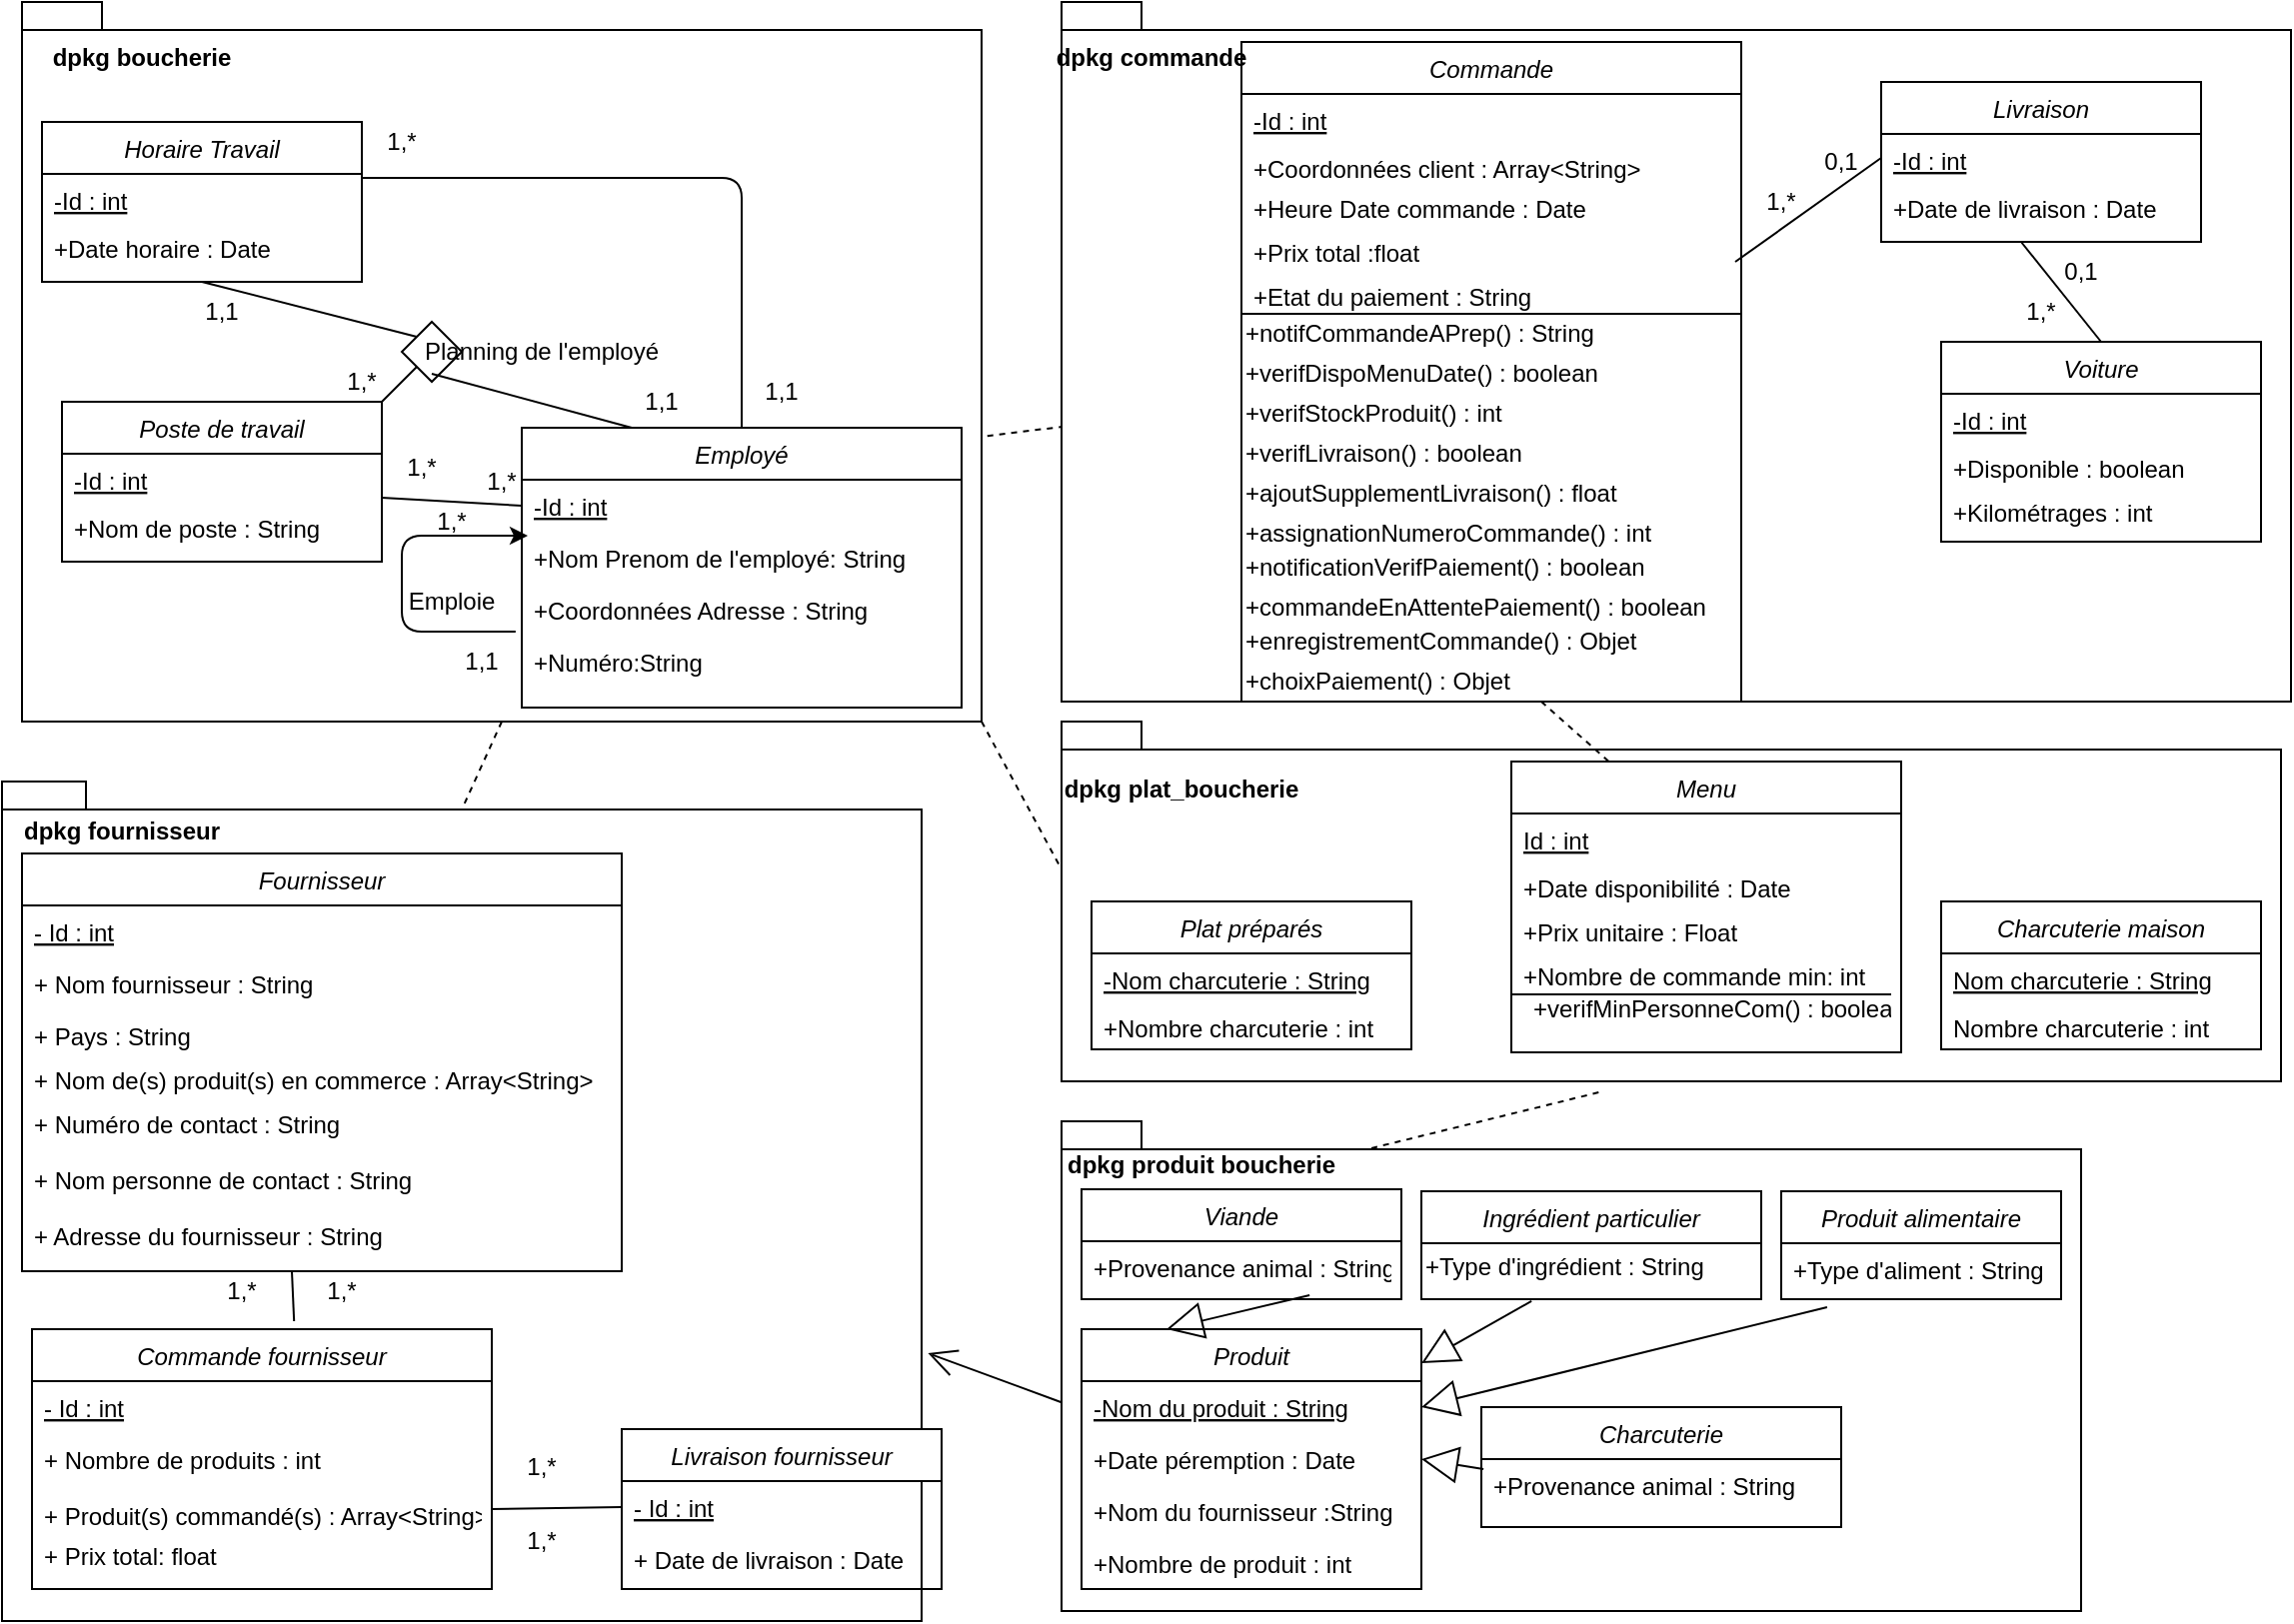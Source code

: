 <mxfile version="14.5.0" type="github">
  <diagram id="_cnKBvI-XlcnQFvucuMb" name="Page-1">
    <mxGraphModel dx="1422" dy="762" grid="1" gridSize="10" guides="1" tooltips="1" connect="1" arrows="1" fold="1" page="1" pageScale="1" pageWidth="1169" pageHeight="827" math="0" shadow="0">
      <root>
        <mxCell id="0" />
        <mxCell id="1" parent="0" />
        <mxCell id="Kes9Ymy6bMvkCFtG6t-n-166" value="" style="shape=folder;fontStyle=1;spacingTop=10;tabWidth=40;tabHeight=14;tabPosition=left;html=1;" parent="1" vertex="1">
          <mxGeometry x="20" width="480" height="360" as="geometry" />
        </mxCell>
        <mxCell id="Kes9Ymy6bMvkCFtG6t-n-164" value="" style="shape=folder;fontStyle=1;spacingTop=10;tabWidth=40;tabHeight=14;tabPosition=left;html=1;" parent="1" vertex="1">
          <mxGeometry x="540" width="615" height="350" as="geometry" />
        </mxCell>
        <mxCell id="Kes9Ymy6bMvkCFtG6t-n-162" value="" style="shape=folder;fontStyle=1;spacingTop=10;tabWidth=40;tabHeight=14;tabPosition=left;html=1;" parent="1" vertex="1">
          <mxGeometry x="540" y="360" width="610" height="180" as="geometry" />
        </mxCell>
        <mxCell id="Kes9Ymy6bMvkCFtG6t-n-160" value="" style="shape=folder;fontStyle=1;spacingTop=10;tabWidth=40;tabHeight=14;tabPosition=left;html=1;" parent="1" vertex="1">
          <mxGeometry x="10" y="390" width="460" height="420" as="geometry" />
        </mxCell>
        <mxCell id="Kes9Ymy6bMvkCFtG6t-n-146" value="" style="shape=folder;fontStyle=1;spacingTop=10;tabWidth=40;tabHeight=14;tabPosition=left;html=1;" parent="1" vertex="1">
          <mxGeometry x="540" y="560" width="510" height="245" as="geometry" />
        </mxCell>
        <mxCell id="Kes9Ymy6bMvkCFtG6t-n-1" value="Viande" style="swimlane;fontStyle=2;align=center;verticalAlign=top;childLayout=stackLayout;horizontal=1;startSize=26;horizontalStack=0;resizeParent=1;resizeLast=0;collapsible=1;marginBottom=0;rounded=0;shadow=0;strokeWidth=1;" parent="1" vertex="1">
          <mxGeometry x="550" y="594" width="160" height="55" as="geometry">
            <mxRectangle x="230" y="140" width="160" height="26" as="alternateBounds" />
          </mxGeometry>
        </mxCell>
        <mxCell id="Kes9Ymy6bMvkCFtG6t-n-2" value="+Provenance animal : String" style="text;align=left;verticalAlign=top;spacingLeft=4;spacingRight=4;overflow=hidden;rotatable=0;points=[[0,0.5],[1,0.5]];portConstraint=eastwest;" parent="Kes9Ymy6bMvkCFtG6t-n-1" vertex="1">
          <mxGeometry y="26" width="160" height="26" as="geometry" />
        </mxCell>
        <mxCell id="Kes9Ymy6bMvkCFtG6t-n-3" value="Fournisseur" style="swimlane;fontStyle=2;align=center;verticalAlign=top;childLayout=stackLayout;horizontal=1;startSize=26;horizontalStack=0;resizeParent=1;resizeLast=0;collapsible=1;marginBottom=0;rounded=0;shadow=0;strokeWidth=1;" parent="1" vertex="1">
          <mxGeometry x="20" y="426" width="300" height="209" as="geometry">
            <mxRectangle x="230" y="140" width="160" height="26" as="alternateBounds" />
          </mxGeometry>
        </mxCell>
        <mxCell id="Kes9Ymy6bMvkCFtG6t-n-4" value="- Id : int" style="text;align=left;verticalAlign=top;spacingLeft=4;spacingRight=4;overflow=hidden;rotatable=0;points=[[0,0.5],[1,0.5]];portConstraint=eastwest;fontStyle=4" parent="Kes9Ymy6bMvkCFtG6t-n-3" vertex="1">
          <mxGeometry y="26" width="300" height="26" as="geometry" />
        </mxCell>
        <mxCell id="Kes9Ymy6bMvkCFtG6t-n-5" value="+ Nom fournisseur : String" style="text;align=left;verticalAlign=top;spacingLeft=4;spacingRight=4;overflow=hidden;rotatable=0;points=[[0,0.5],[1,0.5]];portConstraint=eastwest;fontStyle=0" parent="Kes9Ymy6bMvkCFtG6t-n-3" vertex="1">
          <mxGeometry y="52" width="300" height="26" as="geometry" />
        </mxCell>
        <mxCell id="Kes9Ymy6bMvkCFtG6t-n-6" value="+ Pays : String" style="text;align=left;verticalAlign=top;spacingLeft=4;spacingRight=4;overflow=hidden;rotatable=0;points=[[0,0.5],[1,0.5]];portConstraint=eastwest;fontStyle=0" parent="Kes9Ymy6bMvkCFtG6t-n-3" vertex="1">
          <mxGeometry y="78" width="300" height="22" as="geometry" />
        </mxCell>
        <mxCell id="Kes9Ymy6bMvkCFtG6t-n-7" value="+ Nom de(s) produit(s) en commerce : Array&lt;String&gt;" style="text;align=left;verticalAlign=top;spacingLeft=4;spacingRight=4;overflow=hidden;rotatable=0;points=[[0,0.5],[1,0.5]];portConstraint=eastwest;fontStyle=0" parent="Kes9Ymy6bMvkCFtG6t-n-3" vertex="1">
          <mxGeometry y="100" width="300" height="22" as="geometry" />
        </mxCell>
        <mxCell id="Kes9Ymy6bMvkCFtG6t-n-8" value="+ Numéro de contact : String" style="text;align=left;verticalAlign=top;spacingLeft=4;spacingRight=4;overflow=hidden;rotatable=0;points=[[0,0.5],[1,0.5]];portConstraint=eastwest;fontStyle=0" parent="Kes9Ymy6bMvkCFtG6t-n-3" vertex="1">
          <mxGeometry y="122" width="300" height="28" as="geometry" />
        </mxCell>
        <mxCell id="Kes9Ymy6bMvkCFtG6t-n-9" value="+ Nom personne de contact : String" style="text;align=left;verticalAlign=top;spacingLeft=4;spacingRight=4;overflow=hidden;rotatable=0;points=[[0,0.5],[1,0.5]];portConstraint=eastwest;fontStyle=0" parent="Kes9Ymy6bMvkCFtG6t-n-3" vertex="1">
          <mxGeometry y="150" width="300" height="28" as="geometry" />
        </mxCell>
        <mxCell id="Kes9Ymy6bMvkCFtG6t-n-10" value="+ Adresse du fournisseur : String" style="text;align=left;verticalAlign=top;spacingLeft=4;spacingRight=4;overflow=hidden;rotatable=0;points=[[0,0.5],[1,0.5]];portConstraint=eastwest;fontStyle=0" parent="Kes9Ymy6bMvkCFtG6t-n-3" vertex="1">
          <mxGeometry y="178" width="300" height="28" as="geometry" />
        </mxCell>
        <mxCell id="Kes9Ymy6bMvkCFtG6t-n-11" value="Commande fournisseur" style="swimlane;fontStyle=2;align=center;verticalAlign=top;childLayout=stackLayout;horizontal=1;startSize=26;horizontalStack=0;resizeParent=1;resizeLast=0;collapsible=1;marginBottom=0;rounded=0;shadow=0;strokeWidth=1;" parent="1" vertex="1">
          <mxGeometry x="25" y="664" width="230" height="130" as="geometry">
            <mxRectangle x="230" y="140" width="160" height="26" as="alternateBounds" />
          </mxGeometry>
        </mxCell>
        <mxCell id="Kes9Ymy6bMvkCFtG6t-n-12" value="- Id : int" style="text;align=left;verticalAlign=top;spacingLeft=4;spacingRight=4;overflow=hidden;rotatable=0;points=[[0,0.5],[1,0.5]];portConstraint=eastwest;fontStyle=4" parent="Kes9Ymy6bMvkCFtG6t-n-11" vertex="1">
          <mxGeometry y="26" width="230" height="26" as="geometry" />
        </mxCell>
        <mxCell id="Kes9Ymy6bMvkCFtG6t-n-13" value="+ Nombre de produits : int" style="text;align=left;verticalAlign=top;spacingLeft=4;spacingRight=4;overflow=hidden;rotatable=0;points=[[0,0.5],[1,0.5]];portConstraint=eastwest;fontStyle=0" parent="Kes9Ymy6bMvkCFtG6t-n-11" vertex="1">
          <mxGeometry y="52" width="230" height="28" as="geometry" />
        </mxCell>
        <mxCell id="Kes9Ymy6bMvkCFtG6t-n-14" value="+ Produit(s) commandé(s) : Array&lt;String&gt;" style="text;align=left;verticalAlign=top;spacingLeft=4;spacingRight=4;overflow=hidden;rotatable=0;points=[[0,0.5],[1,0.5]];portConstraint=eastwest;fontStyle=0" parent="Kes9Ymy6bMvkCFtG6t-n-11" vertex="1">
          <mxGeometry y="80" width="230" height="20" as="geometry" />
        </mxCell>
        <mxCell id="Kes9Ymy6bMvkCFtG6t-n-15" value="+ Prix total: float" style="text;align=left;verticalAlign=top;spacingLeft=4;spacingRight=4;overflow=hidden;rotatable=0;points=[[0,0.5],[1,0.5]];portConstraint=eastwest;fontStyle=0" parent="Kes9Ymy6bMvkCFtG6t-n-11" vertex="1">
          <mxGeometry y="100" width="230" height="20" as="geometry" />
        </mxCell>
        <mxCell id="Kes9Ymy6bMvkCFtG6t-n-16" value="Livraison fournisseur" style="swimlane;fontStyle=2;align=center;verticalAlign=top;childLayout=stackLayout;horizontal=1;startSize=26;horizontalStack=0;resizeParent=1;resizeLast=0;collapsible=1;marginBottom=0;rounded=0;shadow=0;strokeWidth=1;" parent="1" vertex="1">
          <mxGeometry x="320" y="714" width="160" height="80" as="geometry">
            <mxRectangle x="230" y="140" width="160" height="26" as="alternateBounds" />
          </mxGeometry>
        </mxCell>
        <mxCell id="Kes9Ymy6bMvkCFtG6t-n-17" value="- Id : int" style="text;align=left;verticalAlign=top;spacingLeft=4;spacingRight=4;overflow=hidden;rotatable=0;points=[[0,0.5],[1,0.5]];portConstraint=eastwest;fontStyle=4" parent="Kes9Ymy6bMvkCFtG6t-n-16" vertex="1">
          <mxGeometry y="26" width="160" height="26" as="geometry" />
        </mxCell>
        <mxCell id="Kes9Ymy6bMvkCFtG6t-n-18" value="+ Date de livraison : Date" style="text;align=left;verticalAlign=top;spacingLeft=4;spacingRight=4;overflow=hidden;rotatable=0;points=[[0,0.5],[1,0.5]];portConstraint=eastwest;fontStyle=0" parent="Kes9Ymy6bMvkCFtG6t-n-16" vertex="1">
          <mxGeometry y="52" width="160" height="28" as="geometry" />
        </mxCell>
        <mxCell id="Kes9Ymy6bMvkCFtG6t-n-32" value="Employé" style="swimlane;fontStyle=2;align=center;verticalAlign=top;childLayout=stackLayout;horizontal=1;startSize=26;horizontalStack=0;resizeParent=1;resizeLast=0;collapsible=1;marginBottom=0;rounded=0;shadow=0;strokeWidth=1;" parent="1" vertex="1">
          <mxGeometry x="270" y="213" width="220" height="140" as="geometry">
            <mxRectangle x="230" y="140" width="160" height="26" as="alternateBounds" />
          </mxGeometry>
        </mxCell>
        <mxCell id="Kes9Ymy6bMvkCFtG6t-n-33" value="-Id : int" style="text;align=left;verticalAlign=top;spacingLeft=4;spacingRight=4;overflow=hidden;rotatable=0;points=[[0,0.5],[1,0.5]];portConstraint=eastwest;fontStyle=4" parent="Kes9Ymy6bMvkCFtG6t-n-32" vertex="1">
          <mxGeometry y="26" width="220" height="26" as="geometry" />
        </mxCell>
        <mxCell id="Kes9Ymy6bMvkCFtG6t-n-34" value="+Nom Prenom de l&#39;employé: String" style="text;align=left;verticalAlign=top;spacingLeft=4;spacingRight=4;overflow=hidden;rotatable=0;points=[[0,0.5],[1,0.5]];portConstraint=eastwest;" parent="Kes9Ymy6bMvkCFtG6t-n-32" vertex="1">
          <mxGeometry y="52" width="220" height="26" as="geometry" />
        </mxCell>
        <mxCell id="Kes9Ymy6bMvkCFtG6t-n-36" value="+Coordonnées Adresse : String" style="text;align=left;verticalAlign=top;spacingLeft=4;spacingRight=4;overflow=hidden;rotatable=0;points=[[0,0.5],[1,0.5]];portConstraint=eastwest;" parent="Kes9Ymy6bMvkCFtG6t-n-32" vertex="1">
          <mxGeometry y="78" width="220" height="26" as="geometry" />
        </mxCell>
        <mxCell id="Kes9Ymy6bMvkCFtG6t-n-165" value="+Numéro:String " style="text;align=left;verticalAlign=top;spacingLeft=4;spacingRight=4;overflow=hidden;rotatable=0;points=[[0,0.5],[1,0.5]];portConstraint=eastwest;" parent="Kes9Ymy6bMvkCFtG6t-n-32" vertex="1">
          <mxGeometry y="104" width="220" height="26" as="geometry" />
        </mxCell>
        <mxCell id="k2Mg5O-ikQba1WZTMxNy-1" value="" style="endArrow=classic;html=1;exitX=-0.014;exitY=-0.077;exitDx=0;exitDy=0;exitPerimeter=0;" edge="1" parent="Kes9Ymy6bMvkCFtG6t-n-32" source="Kes9Ymy6bMvkCFtG6t-n-165">
          <mxGeometry width="50" height="50" relative="1" as="geometry">
            <mxPoint x="290" y="107" as="sourcePoint" />
            <mxPoint x="3" y="54" as="targetPoint" />
            <Array as="points">
              <mxPoint x="-60" y="102" />
              <mxPoint x="-60" y="54" />
            </Array>
          </mxGeometry>
        </mxCell>
        <mxCell id="Kes9Ymy6bMvkCFtG6t-n-37" value="Produit" style="swimlane;fontStyle=2;align=center;verticalAlign=top;childLayout=stackLayout;horizontal=1;startSize=26;horizontalStack=0;resizeParent=1;resizeLast=0;collapsible=1;marginBottom=0;rounded=0;shadow=0;strokeWidth=1;" parent="1" vertex="1">
          <mxGeometry x="550" y="664" width="170" height="130" as="geometry">
            <mxRectangle x="230" y="140" width="160" height="26" as="alternateBounds" />
          </mxGeometry>
        </mxCell>
        <mxCell id="Kes9Ymy6bMvkCFtG6t-n-38" value="-Nom du produit : String" style="text;align=left;verticalAlign=top;spacingLeft=4;spacingRight=4;overflow=hidden;rotatable=0;points=[[0,0.5],[1,0.5]];portConstraint=eastwest;fontStyle=4" parent="Kes9Ymy6bMvkCFtG6t-n-37" vertex="1">
          <mxGeometry y="26" width="170" height="26" as="geometry" />
        </mxCell>
        <mxCell id="Kes9Ymy6bMvkCFtG6t-n-39" value="+Date péremption : Date" style="text;align=left;verticalAlign=top;spacingLeft=4;spacingRight=4;overflow=hidden;rotatable=0;points=[[0,0.5],[1,0.5]];portConstraint=eastwest;" parent="Kes9Ymy6bMvkCFtG6t-n-37" vertex="1">
          <mxGeometry y="52" width="170" height="26" as="geometry" />
        </mxCell>
        <mxCell id="Kes9Ymy6bMvkCFtG6t-n-40" value="+Nom du fournisseur :String" style="text;align=left;verticalAlign=top;spacingLeft=4;spacingRight=4;overflow=hidden;rotatable=0;points=[[0,0.5],[1,0.5]];portConstraint=eastwest;" parent="Kes9Ymy6bMvkCFtG6t-n-37" vertex="1">
          <mxGeometry y="78" width="170" height="26" as="geometry" />
        </mxCell>
        <mxCell id="Kes9Ymy6bMvkCFtG6t-n-41" value="+Nombre de produit : int" style="text;align=left;verticalAlign=top;spacingLeft=4;spacingRight=4;overflow=hidden;rotatable=0;points=[[0,0.5],[1,0.5]];portConstraint=eastwest;" parent="Kes9Ymy6bMvkCFtG6t-n-37" vertex="1">
          <mxGeometry y="104" width="170" height="26" as="geometry" />
        </mxCell>
        <mxCell id="Kes9Ymy6bMvkCFtG6t-n-45" value="Ingrédient particulier" style="swimlane;fontStyle=2;align=center;verticalAlign=top;childLayout=stackLayout;horizontal=1;startSize=26;horizontalStack=0;resizeParent=1;resizeLast=0;collapsible=1;marginBottom=0;rounded=0;shadow=0;strokeWidth=1;" parent="1" vertex="1">
          <mxGeometry x="720" y="595" width="170" height="54" as="geometry">
            <mxRectangle x="230" y="140" width="160" height="26" as="alternateBounds" />
          </mxGeometry>
        </mxCell>
        <mxCell id="Kes9Ymy6bMvkCFtG6t-n-46" value="+Type d&#39;ingrédient : String" style="text;html=1;strokeColor=none;fillColor=none;align=left;verticalAlign=middle;whiteSpace=wrap;rounded=0;" parent="Kes9Ymy6bMvkCFtG6t-n-45" vertex="1">
          <mxGeometry y="26" width="170" height="24" as="geometry" />
        </mxCell>
        <mxCell id="Kes9Ymy6bMvkCFtG6t-n-51" value="Charcuterie" style="swimlane;fontStyle=2;align=center;verticalAlign=top;childLayout=stackLayout;horizontal=1;startSize=26;horizontalStack=0;resizeParent=1;resizeLast=0;collapsible=1;marginBottom=0;rounded=0;shadow=0;strokeWidth=1;" parent="1" vertex="1">
          <mxGeometry x="750" y="703" width="180" height="60" as="geometry">
            <mxRectangle x="230" y="140" width="160" height="26" as="alternateBounds" />
          </mxGeometry>
        </mxCell>
        <mxCell id="Kes9Ymy6bMvkCFtG6t-n-52" value="+Provenance animal : String" style="text;align=left;verticalAlign=top;spacingLeft=4;spacingRight=4;overflow=hidden;rotatable=0;points=[[0,0.5],[1,0.5]];portConstraint=eastwest;" parent="Kes9Ymy6bMvkCFtG6t-n-51" vertex="1">
          <mxGeometry y="26" width="180" height="28" as="geometry" />
        </mxCell>
        <mxCell id="Kes9Ymy6bMvkCFtG6t-n-55" value="Charcuterie maison" style="swimlane;fontStyle=2;align=center;verticalAlign=top;childLayout=stackLayout;horizontal=1;startSize=26;horizontalStack=0;resizeParent=1;resizeLast=0;collapsible=1;marginBottom=0;rounded=0;shadow=0;strokeWidth=1;" parent="1" vertex="1">
          <mxGeometry x="980" y="450" width="160" height="74" as="geometry">
            <mxRectangle x="230" y="140" width="160" height="26" as="alternateBounds" />
          </mxGeometry>
        </mxCell>
        <mxCell id="Kes9Ymy6bMvkCFtG6t-n-56" value="Nom charcuterie : String" style="text;align=left;verticalAlign=top;spacingLeft=4;spacingRight=4;overflow=hidden;rotatable=0;points=[[0,0.5],[1,0.5]];portConstraint=eastwest;fontStyle=4" parent="Kes9Ymy6bMvkCFtG6t-n-55" vertex="1">
          <mxGeometry y="26" width="160" height="24" as="geometry" />
        </mxCell>
        <mxCell id="Kes9Ymy6bMvkCFtG6t-n-57" value="Nombre charcuterie : int" style="text;align=left;verticalAlign=top;spacingLeft=4;spacingRight=4;overflow=hidden;rotatable=0;points=[[0,0.5],[1,0.5]];portConstraint=eastwest;fontStyle=0" parent="Kes9Ymy6bMvkCFtG6t-n-55" vertex="1">
          <mxGeometry y="50" width="160" height="24" as="geometry" />
        </mxCell>
        <mxCell id="Kes9Ymy6bMvkCFtG6t-n-62" value="Produit alimentaire" style="swimlane;fontStyle=2;align=center;verticalAlign=top;childLayout=stackLayout;horizontal=1;startSize=26;horizontalStack=0;resizeParent=1;resizeLast=0;collapsible=1;marginBottom=0;rounded=0;shadow=0;strokeWidth=1;" parent="1" vertex="1">
          <mxGeometry x="900" y="595" width="140" height="54" as="geometry">
            <mxRectangle x="230" y="140" width="160" height="26" as="alternateBounds" />
          </mxGeometry>
        </mxCell>
        <mxCell id="Kes9Ymy6bMvkCFtG6t-n-63" value="+Type d&#39;aliment : String" style="text;align=left;verticalAlign=top;spacingLeft=4;spacingRight=4;overflow=hidden;rotatable=0;points=[[0,0.5],[1,0.5]];portConstraint=eastwest;" parent="Kes9Ymy6bMvkCFtG6t-n-62" vertex="1">
          <mxGeometry y="26" width="140" height="28" as="geometry" />
        </mxCell>
        <mxCell id="Kes9Ymy6bMvkCFtG6t-n-68" value="Commande" style="swimlane;fontStyle=2;align=center;verticalAlign=top;childLayout=stackLayout;horizontal=1;startSize=26;horizontalStack=0;resizeParent=1;resizeLast=0;collapsible=1;marginBottom=0;rounded=0;shadow=0;strokeWidth=1;" parent="1" vertex="1">
          <mxGeometry x="630" y="20" width="250" height="330" as="geometry">
            <mxRectangle x="230" y="140" width="160" height="26" as="alternateBounds" />
          </mxGeometry>
        </mxCell>
        <mxCell id="Kes9Ymy6bMvkCFtG6t-n-69" value="-Id : int" style="text;align=left;verticalAlign=top;spacingLeft=4;spacingRight=4;overflow=hidden;rotatable=0;points=[[0,0.5],[1,0.5]];portConstraint=eastwest;fontStyle=4" parent="Kes9Ymy6bMvkCFtG6t-n-68" vertex="1">
          <mxGeometry y="26" width="250" height="24" as="geometry" />
        </mxCell>
        <mxCell id="Kes9Ymy6bMvkCFtG6t-n-70" value="+Coordonnées client : Array&lt;String&gt;" style="text;align=left;verticalAlign=top;spacingLeft=4;spacingRight=4;overflow=hidden;rotatable=0;points=[[0,0.5],[1,0.5]];portConstraint=eastwest;" parent="Kes9Ymy6bMvkCFtG6t-n-68" vertex="1">
          <mxGeometry y="50" width="250" height="20" as="geometry" />
        </mxCell>
        <mxCell id="Kes9Ymy6bMvkCFtG6t-n-71" value="+Heure Date commande : Date" style="text;align=left;verticalAlign=top;spacingLeft=4;spacingRight=4;overflow=hidden;rotatable=0;points=[[0,0.5],[1,0.5]];portConstraint=eastwest;" parent="Kes9Ymy6bMvkCFtG6t-n-68" vertex="1">
          <mxGeometry y="70" width="250" height="22" as="geometry" />
        </mxCell>
        <mxCell id="Kes9Ymy6bMvkCFtG6t-n-72" value="+Prix total :float" style="text;align=left;verticalAlign=top;spacingLeft=4;spacingRight=4;overflow=hidden;rotatable=0;points=[[0,0.5],[1,0.5]];portConstraint=eastwest;" parent="Kes9Ymy6bMvkCFtG6t-n-68" vertex="1">
          <mxGeometry y="92" width="250" height="22" as="geometry" />
        </mxCell>
        <mxCell id="Kes9Ymy6bMvkCFtG6t-n-73" value="+Etat du paiement : String" style="text;align=left;verticalAlign=top;spacingLeft=4;spacingRight=4;overflow=hidden;rotatable=0;points=[[0,0.5],[1,0.5]];portConstraint=eastwest;" parent="Kes9Ymy6bMvkCFtG6t-n-68" vertex="1">
          <mxGeometry y="114" width="250" height="22" as="geometry" />
        </mxCell>
        <mxCell id="Kes9Ymy6bMvkCFtG6t-n-169" value="" style="endArrow=none;html=1;entryX=1;entryY=1;entryDx=0;entryDy=0;entryPerimeter=0;" parent="Kes9Ymy6bMvkCFtG6t-n-68" target="Kes9Ymy6bMvkCFtG6t-n-73" edge="1">
          <mxGeometry width="50" height="50" relative="1" as="geometry">
            <mxPoint y="136" as="sourcePoint" />
            <mxPoint x="-20" y="220" as="targetPoint" />
          </mxGeometry>
        </mxCell>
        <mxCell id="Kes9Ymy6bMvkCFtG6t-n-81" value="Menu" style="swimlane;fontStyle=2;align=center;verticalAlign=top;childLayout=stackLayout;horizontal=1;startSize=26;horizontalStack=0;resizeParent=1;resizeLast=0;collapsible=1;marginBottom=0;rounded=0;shadow=0;strokeWidth=1;" parent="1" vertex="1">
          <mxGeometry x="765" y="380" width="195" height="145.5" as="geometry">
            <mxRectangle x="230" y="140" width="160" height="26" as="alternateBounds" />
          </mxGeometry>
        </mxCell>
        <mxCell id="Kes9Ymy6bMvkCFtG6t-n-82" value="Id : int" style="text;align=left;verticalAlign=top;spacingLeft=4;spacingRight=4;overflow=hidden;rotatable=0;points=[[0,0.5],[1,0.5]];portConstraint=eastwest;fontStyle=4" parent="Kes9Ymy6bMvkCFtG6t-n-81" vertex="1">
          <mxGeometry y="26" width="195" height="24" as="geometry" />
        </mxCell>
        <mxCell id="Kes9Ymy6bMvkCFtG6t-n-83" value="+Date disponibilité : Date" style="text;align=left;verticalAlign=top;spacingLeft=4;spacingRight=4;overflow=hidden;rotatable=0;points=[[0,0.5],[1,0.5]];portConstraint=eastwest;" parent="Kes9Ymy6bMvkCFtG6t-n-81" vertex="1">
          <mxGeometry y="50" width="195" height="22" as="geometry" />
        </mxCell>
        <mxCell id="Kes9Ymy6bMvkCFtG6t-n-84" value="+Prix unitaire : Float" style="text;align=left;verticalAlign=top;spacingLeft=4;spacingRight=4;overflow=hidden;rotatable=0;points=[[0,0.5],[1,0.5]];portConstraint=eastwest;" parent="Kes9Ymy6bMvkCFtG6t-n-81" vertex="1">
          <mxGeometry y="72" width="195" height="22" as="geometry" />
        </mxCell>
        <mxCell id="Kes9Ymy6bMvkCFtG6t-n-85" value="+Nombre de commande min: int" style="text;align=left;verticalAlign=top;spacingLeft=4;spacingRight=4;overflow=hidden;rotatable=0;points=[[0,0.5],[1,0.5]];portConstraint=eastwest;" parent="Kes9Ymy6bMvkCFtG6t-n-81" vertex="1">
          <mxGeometry y="94" width="195" height="22" as="geometry" />
        </mxCell>
        <mxCell id="Kes9Ymy6bMvkCFtG6t-n-187" value="" style="endArrow=none;html=1;" parent="Kes9Ymy6bMvkCFtG6t-n-81" edge="1">
          <mxGeometry width="50" height="50" relative="1" as="geometry">
            <mxPoint y="116.5" as="sourcePoint" />
            <mxPoint x="190" y="116.5" as="targetPoint" />
          </mxGeometry>
        </mxCell>
        <mxCell id="Kes9Ymy6bMvkCFtG6t-n-93" value="Plat préparés" style="swimlane;fontStyle=2;align=center;verticalAlign=top;childLayout=stackLayout;horizontal=1;startSize=26;horizontalStack=0;resizeParent=1;resizeLast=0;collapsible=1;marginBottom=0;rounded=0;shadow=0;strokeWidth=1;" parent="1" vertex="1">
          <mxGeometry x="555" y="450" width="160" height="74" as="geometry">
            <mxRectangle x="230" y="140" width="160" height="26" as="alternateBounds" />
          </mxGeometry>
        </mxCell>
        <mxCell id="Kes9Ymy6bMvkCFtG6t-n-94" value="-Nom charcuterie : String" style="text;align=left;verticalAlign=top;spacingLeft=4;spacingRight=4;overflow=hidden;rotatable=0;points=[[0,0.5],[1,0.5]];portConstraint=eastwest;fontStyle=4" parent="Kes9Ymy6bMvkCFtG6t-n-93" vertex="1">
          <mxGeometry y="26" width="160" height="24" as="geometry" />
        </mxCell>
        <mxCell id="Kes9Ymy6bMvkCFtG6t-n-95" value="+Nombre charcuterie : int" style="text;align=left;verticalAlign=top;spacingLeft=4;spacingRight=4;overflow=hidden;rotatable=0;points=[[0,0.5],[1,0.5]];portConstraint=eastwest;fontStyle=0" parent="Kes9Ymy6bMvkCFtG6t-n-93" vertex="1">
          <mxGeometry y="50" width="160" height="24" as="geometry" />
        </mxCell>
        <mxCell id="Kes9Ymy6bMvkCFtG6t-n-108" value="Voiture" style="swimlane;fontStyle=2;align=center;verticalAlign=top;childLayout=stackLayout;horizontal=1;startSize=26;horizontalStack=0;resizeParent=1;resizeLast=0;collapsible=1;marginBottom=0;rounded=0;shadow=0;strokeWidth=1;" parent="1" vertex="1">
          <mxGeometry x="980" y="170" width="160" height="100" as="geometry">
            <mxRectangle x="230" y="140" width="160" height="26" as="alternateBounds" />
          </mxGeometry>
        </mxCell>
        <mxCell id="Kes9Ymy6bMvkCFtG6t-n-109" value="-Id : int" style="text;align=left;verticalAlign=top;spacingLeft=4;spacingRight=4;overflow=hidden;rotatable=0;points=[[0,0.5],[1,0.5]];portConstraint=eastwest;fontStyle=4" parent="Kes9Ymy6bMvkCFtG6t-n-108" vertex="1">
          <mxGeometry y="26" width="160" height="24" as="geometry" />
        </mxCell>
        <mxCell id="Kes9Ymy6bMvkCFtG6t-n-110" value="+Disponible : boolean" style="text;align=left;verticalAlign=top;spacingLeft=4;spacingRight=4;overflow=hidden;rotatable=0;points=[[0,0.5],[1,0.5]];portConstraint=eastwest;" parent="Kes9Ymy6bMvkCFtG6t-n-108" vertex="1">
          <mxGeometry y="50" width="160" height="22" as="geometry" />
        </mxCell>
        <mxCell id="Kes9Ymy6bMvkCFtG6t-n-111" value="+Kilométrages : int" style="text;align=left;verticalAlign=top;spacingLeft=4;spacingRight=4;overflow=hidden;rotatable=0;points=[[0,0.5],[1,0.5]];portConstraint=eastwest;" parent="Kes9Ymy6bMvkCFtG6t-n-108" vertex="1">
          <mxGeometry y="72" width="160" height="22" as="geometry" />
        </mxCell>
        <mxCell id="Kes9Ymy6bMvkCFtG6t-n-112" value="Livraison" style="swimlane;fontStyle=2;align=center;verticalAlign=top;childLayout=stackLayout;horizontal=1;startSize=26;horizontalStack=0;resizeParent=1;resizeLast=0;collapsible=1;marginBottom=0;rounded=0;shadow=0;strokeWidth=1;" parent="1" vertex="1">
          <mxGeometry x="950" y="40" width="160" height="80" as="geometry">
            <mxRectangle x="230" y="140" width="160" height="26" as="alternateBounds" />
          </mxGeometry>
        </mxCell>
        <mxCell id="Kes9Ymy6bMvkCFtG6t-n-113" value="-Id : int" style="text;align=left;verticalAlign=top;spacingLeft=4;spacingRight=4;overflow=hidden;rotatable=0;points=[[0,0.5],[1,0.5]];portConstraint=eastwest;fontStyle=4" parent="Kes9Ymy6bMvkCFtG6t-n-112" vertex="1">
          <mxGeometry y="26" width="160" height="24" as="geometry" />
        </mxCell>
        <mxCell id="Kes9Ymy6bMvkCFtG6t-n-114" value="+Date de livraison : Date" style="text;align=left;verticalAlign=top;spacingLeft=4;spacingRight=4;overflow=hidden;rotatable=0;points=[[0,0.5],[1,0.5]];portConstraint=eastwest;" parent="Kes9Ymy6bMvkCFtG6t-n-112" vertex="1">
          <mxGeometry y="50" width="160" height="22" as="geometry" />
        </mxCell>
        <mxCell id="Kes9Ymy6bMvkCFtG6t-n-124" value="Horaire Travail" style="swimlane;fontStyle=2;align=center;verticalAlign=top;childLayout=stackLayout;horizontal=1;startSize=26;horizontalStack=0;resizeParent=1;resizeLast=0;collapsible=1;marginBottom=0;rounded=0;shadow=0;strokeWidth=1;" parent="1" vertex="1">
          <mxGeometry x="30" y="60" width="160" height="80" as="geometry">
            <mxRectangle x="230" y="140" width="160" height="26" as="alternateBounds" />
          </mxGeometry>
        </mxCell>
        <mxCell id="Kes9Ymy6bMvkCFtG6t-n-125" value="-Id : int" style="text;align=left;verticalAlign=top;spacingLeft=4;spacingRight=4;overflow=hidden;rotatable=0;points=[[0,0.5],[1,0.5]];portConstraint=eastwest;fontStyle=4" parent="Kes9Ymy6bMvkCFtG6t-n-124" vertex="1">
          <mxGeometry y="26" width="160" height="24" as="geometry" />
        </mxCell>
        <mxCell id="Kes9Ymy6bMvkCFtG6t-n-126" value="+Date horaire : Date" style="text;align=left;verticalAlign=top;spacingLeft=4;spacingRight=4;overflow=hidden;rotatable=0;points=[[0,0.5],[1,0.5]];portConstraint=eastwest;" parent="Kes9Ymy6bMvkCFtG6t-n-124" vertex="1">
          <mxGeometry y="50" width="160" height="22" as="geometry" />
        </mxCell>
        <mxCell id="Kes9Ymy6bMvkCFtG6t-n-127" value="Poste de travail" style="swimlane;fontStyle=2;align=center;verticalAlign=top;childLayout=stackLayout;horizontal=1;startSize=26;horizontalStack=0;resizeParent=1;resizeLast=0;collapsible=1;marginBottom=0;rounded=0;shadow=0;strokeWidth=1;" parent="1" vertex="1">
          <mxGeometry x="40" y="200" width="160" height="80" as="geometry">
            <mxRectangle x="230" y="140" width="160" height="26" as="alternateBounds" />
          </mxGeometry>
        </mxCell>
        <mxCell id="Kes9Ymy6bMvkCFtG6t-n-128" value="-Id : int" style="text;align=left;verticalAlign=top;spacingLeft=4;spacingRight=4;overflow=hidden;rotatable=0;points=[[0,0.5],[1,0.5]];portConstraint=eastwest;fontStyle=4" parent="Kes9Ymy6bMvkCFtG6t-n-127" vertex="1">
          <mxGeometry y="26" width="160" height="24" as="geometry" />
        </mxCell>
        <mxCell id="Kes9Ymy6bMvkCFtG6t-n-129" value="+Nom de poste : String" style="text;align=left;verticalAlign=top;spacingLeft=4;spacingRight=4;overflow=hidden;rotatable=0;points=[[0,0.5],[1,0.5]];portConstraint=eastwest;" parent="Kes9Ymy6bMvkCFtG6t-n-127" vertex="1">
          <mxGeometry y="50" width="160" height="22" as="geometry" />
        </mxCell>
        <mxCell id="Kes9Ymy6bMvkCFtG6t-n-130" value="" style="endArrow=none;html=1;entryX=0.5;entryY=1;entryDx=0;entryDy=0;exitX=0;exitY=0;exitDx=0;exitDy=0;" parent="1" source="Kes9Ymy6bMvkCFtG6t-n-133" target="Kes9Ymy6bMvkCFtG6t-n-124" edge="1">
          <mxGeometry width="50" height="50" relative="1" as="geometry">
            <mxPoint x="280" y="180" as="sourcePoint" />
            <mxPoint x="610" y="170" as="targetPoint" />
          </mxGeometry>
        </mxCell>
        <mxCell id="Kes9Ymy6bMvkCFtG6t-n-131" value="" style="endArrow=none;html=1;exitX=1;exitY=-0.091;exitDx=0;exitDy=0;exitPerimeter=0;entryX=0;entryY=0.5;entryDx=0;entryDy=0;" parent="1" source="Kes9Ymy6bMvkCFtG6t-n-129" target="Kes9Ymy6bMvkCFtG6t-n-33" edge="1">
          <mxGeometry width="50" height="50" relative="1" as="geometry">
            <mxPoint x="560" y="220" as="sourcePoint" />
            <mxPoint x="480" y="280" as="targetPoint" />
          </mxGeometry>
        </mxCell>
        <mxCell id="Kes9Ymy6bMvkCFtG6t-n-132" value="1,*" style="text;html=1;strokeColor=none;fillColor=none;align=center;verticalAlign=middle;whiteSpace=wrap;rounded=0;" parent="1" vertex="1">
          <mxGeometry x="170" y="180" width="40" height="20" as="geometry" />
        </mxCell>
        <mxCell id="Kes9Ymy6bMvkCFtG6t-n-133" value="" style="rhombus;whiteSpace=wrap;html=1;" parent="1" vertex="1">
          <mxGeometry x="210" y="160" width="30" height="30" as="geometry" />
        </mxCell>
        <mxCell id="Kes9Ymy6bMvkCFtG6t-n-134" value="" style="endArrow=none;html=1;exitX=1;exitY=0;exitDx=0;exitDy=0;entryX=0;entryY=1;entryDx=0;entryDy=0;" parent="1" source="Kes9Ymy6bMvkCFtG6t-n-127" target="Kes9Ymy6bMvkCFtG6t-n-133" edge="1">
          <mxGeometry width="50" height="50" relative="1" as="geometry">
            <mxPoint x="560" y="420" as="sourcePoint" />
            <mxPoint x="610" y="370" as="targetPoint" />
          </mxGeometry>
        </mxCell>
        <mxCell id="Kes9Ymy6bMvkCFtG6t-n-136" value="Planning de l&#39;employé" style="text;html=1;strokeColor=none;fillColor=none;align=center;verticalAlign=middle;whiteSpace=wrap;rounded=0;" parent="1" vertex="1">
          <mxGeometry x="210" y="165" width="140" height="20" as="geometry" />
        </mxCell>
        <mxCell id="Kes9Ymy6bMvkCFtG6t-n-137" style="edgeStyle=orthogonalEdgeStyle;rounded=0;orthogonalLoop=1;jettySize=auto;html=1;exitX=0.5;exitY=1;exitDx=0;exitDy=0;" parent="1" edge="1">
          <mxGeometry relative="1" as="geometry">
            <mxPoint x="240" y="290" as="sourcePoint" />
            <mxPoint x="240" y="290" as="targetPoint" />
          </mxGeometry>
        </mxCell>
        <mxCell id="Kes9Ymy6bMvkCFtG6t-n-140" value="1,*" style="text;html=1;strokeColor=none;fillColor=none;align=center;verticalAlign=middle;whiteSpace=wrap;rounded=0;" parent="1" vertex="1">
          <mxGeometry x="240" y="230" width="40" height="20" as="geometry" />
        </mxCell>
        <mxCell id="Kes9Ymy6bMvkCFtG6t-n-141" value="1,*" style="text;html=1;strokeColor=none;fillColor=none;align=center;verticalAlign=middle;whiteSpace=wrap;rounded=0;" parent="1" vertex="1">
          <mxGeometry x="200" y="223" width="40" height="20" as="geometry" />
        </mxCell>
        <mxCell id="Kes9Ymy6bMvkCFtG6t-n-143" value="1,1" style="text;html=1;strokeColor=none;fillColor=none;align=center;verticalAlign=middle;whiteSpace=wrap;rounded=0;" parent="1" vertex="1">
          <mxGeometry x="100" y="145" width="40" height="20" as="geometry" />
        </mxCell>
        <mxCell id="Kes9Ymy6bMvkCFtG6t-n-157" value="" style="endArrow=none;dashed=1;html=1;entryX=0.445;entryY=1.027;entryDx=0;entryDy=0;entryPerimeter=0;exitX=0.304;exitY=0.055;exitDx=0;exitDy=0;exitPerimeter=0;" parent="1" source="Kes9Ymy6bMvkCFtG6t-n-146" target="Kes9Ymy6bMvkCFtG6t-n-162" edge="1">
          <mxGeometry width="50" height="50" relative="1" as="geometry">
            <mxPoint x="560" y="520" as="sourcePoint" />
            <mxPoint x="610" y="470" as="targetPoint" />
          </mxGeometry>
        </mxCell>
        <mxCell id="Kes9Ymy6bMvkCFtG6t-n-161" value="" style="endArrow=open;endFill=1;endSize=12;html=1;entryX=1.007;entryY=0.681;entryDx=0;entryDy=0;entryPerimeter=0;exitX=0;exitY=0.574;exitDx=0;exitDy=0;exitPerimeter=0;" parent="1" source="Kes9Ymy6bMvkCFtG6t-n-146" target="Kes9Ymy6bMvkCFtG6t-n-160" edge="1">
          <mxGeometry width="160" relative="1" as="geometry">
            <mxPoint x="575" y="694" as="sourcePoint" />
            <mxPoint x="660" y="490" as="targetPoint" />
          </mxGeometry>
        </mxCell>
        <mxCell id="Kes9Ymy6bMvkCFtG6t-n-170" value="+verifDispoMenuDate() : boolean" style="text;html=1;strokeColor=none;fillColor=none;align=left;verticalAlign=middle;whiteSpace=wrap;rounded=0;" parent="1" vertex="1">
          <mxGeometry x="630" y="176" width="210" height="20" as="geometry" />
        </mxCell>
        <mxCell id="Kes9Ymy6bMvkCFtG6t-n-178" value="+verifStockProduit() : int" style="text;html=1;strokeColor=none;fillColor=none;align=left;verticalAlign=middle;whiteSpace=wrap;rounded=0;" parent="1" vertex="1">
          <mxGeometry x="630" y="196" width="210" height="20" as="geometry" />
        </mxCell>
        <mxCell id="Kes9Ymy6bMvkCFtG6t-n-179" value="+verifLivraison() : boolean" style="text;html=1;strokeColor=none;fillColor=none;align=left;verticalAlign=middle;whiteSpace=wrap;rounded=0;" parent="1" vertex="1">
          <mxGeometry x="630" y="216" width="210" height="20" as="geometry" />
        </mxCell>
        <mxCell id="Kes9Ymy6bMvkCFtG6t-n-180" value="+ajoutSupplementLivraison() : float" style="text;html=1;strokeColor=none;fillColor=none;align=left;verticalAlign=middle;whiteSpace=wrap;rounded=0;" parent="1" vertex="1">
          <mxGeometry x="630" y="236" width="210" height="20" as="geometry" />
        </mxCell>
        <mxCell id="Kes9Ymy6bMvkCFtG6t-n-181" value="+assignationNumeroCommande() : int" style="text;html=1;strokeColor=none;fillColor=none;align=left;verticalAlign=middle;whiteSpace=wrap;rounded=0;" parent="1" vertex="1">
          <mxGeometry x="630" y="256" width="240" height="20" as="geometry" />
        </mxCell>
        <mxCell id="Kes9Ymy6bMvkCFtG6t-n-183" value="+notificationVerifPaiement() : boolean" style="text;html=1;strokeColor=none;fillColor=none;align=left;verticalAlign=middle;whiteSpace=wrap;rounded=0;" parent="1" vertex="1">
          <mxGeometry x="630" y="273" width="240" height="20" as="geometry" />
        </mxCell>
        <mxCell id="Kes9Ymy6bMvkCFtG6t-n-185" value="+&lt;span style=&quot;background-color: rgb(255 , 255 , 255)&quot;&gt;commandeEnAttentePaiement&lt;/span&gt;() : boolean" style="text;html=1;strokeColor=none;fillColor=none;align=left;verticalAlign=middle;whiteSpace=wrap;rounded=0;" parent="1" vertex="1">
          <mxGeometry x="630" y="293" width="240" height="20" as="geometry" />
        </mxCell>
        <mxCell id="Kes9Ymy6bMvkCFtG6t-n-186" value="+&lt;span style=&quot;background-color: rgb(255 , 255 , 255)&quot;&gt;enregistrementCommande&lt;/span&gt;() : Objet" style="text;html=1;strokeColor=none;fillColor=none;align=left;verticalAlign=middle;whiteSpace=wrap;rounded=0;" parent="1" vertex="1">
          <mxGeometry x="630" y="310" width="240" height="20" as="geometry" />
        </mxCell>
        <mxCell id="Kes9Ymy6bMvkCFtG6t-n-188" value="+verifMinPersonneCom() : boolean" style="text;align=left;verticalAlign=top;spacingLeft=4;spacingRight=4;overflow=hidden;rotatable=0;points=[[0,0.5],[1,0.5]];portConstraint=eastwest;" parent="1" vertex="1">
          <mxGeometry x="770" y="490" width="190" height="22" as="geometry" />
        </mxCell>
        <mxCell id="Kes9Ymy6bMvkCFtG6t-n-190" value="+notifCommandeAPrep() : String" style="text;html=1;strokeColor=none;fillColor=none;align=left;verticalAlign=middle;whiteSpace=wrap;rounded=0;" parent="1" vertex="1">
          <mxGeometry x="630" y="156" width="210" height="20" as="geometry" />
        </mxCell>
        <mxCell id="Kes9Ymy6bMvkCFtG6t-n-191" value="+&lt;span style=&quot;background-color: rgb(255 , 255 , 255)&quot;&gt;choixPaiement&lt;/span&gt;() : Objet" style="text;html=1;strokeColor=none;fillColor=none;align=left;verticalAlign=middle;whiteSpace=wrap;rounded=0;" parent="1" vertex="1">
          <mxGeometry x="630" y="330" width="240" height="20" as="geometry" />
        </mxCell>
        <mxCell id="Kes9Ymy6bMvkCFtG6t-n-192" value="" style="endArrow=none;html=1;entryX=0;entryY=0.5;entryDx=0;entryDy=0;exitX=0.988;exitY=-0.182;exitDx=0;exitDy=0;exitPerimeter=0;" parent="1" source="Kes9Ymy6bMvkCFtG6t-n-73" target="Kes9Ymy6bMvkCFtG6t-n-113" edge="1">
          <mxGeometry width="50" height="50" relative="1" as="geometry">
            <mxPoint x="570" y="330" as="sourcePoint" />
            <mxPoint x="620" y="280" as="targetPoint" />
          </mxGeometry>
        </mxCell>
        <mxCell id="Kes9Ymy6bMvkCFtG6t-n-193" value="" style="endArrow=none;html=1;entryX=0.5;entryY=0;entryDx=0;entryDy=0;" parent="1" target="Kes9Ymy6bMvkCFtG6t-n-108" edge="1">
          <mxGeometry width="50" height="50" relative="1" as="geometry">
            <mxPoint x="1020" y="120" as="sourcePoint" />
            <mxPoint x="960" y="88" as="targetPoint" />
          </mxGeometry>
        </mxCell>
        <mxCell id="Kes9Ymy6bMvkCFtG6t-n-194" value="" style="endArrow=none;dashed=1;html=1;entryX=0.25;entryY=0;entryDx=0;entryDy=0;exitX=0.625;exitY=1;exitDx=0;exitDy=0;exitPerimeter=0;" parent="1" source="Kes9Ymy6bMvkCFtG6t-n-191" target="Kes9Ymy6bMvkCFtG6t-n-81" edge="1">
          <mxGeometry width="50" height="50" relative="1" as="geometry">
            <mxPoint x="705.04" y="583.475" as="sourcePoint" />
            <mxPoint x="821.45" y="554.86" as="targetPoint" />
          </mxGeometry>
        </mxCell>
        <mxCell id="Kes9Ymy6bMvkCFtG6t-n-195" value="" style="endArrow=none;dashed=1;html=1;entryX=0;entryY=0;entryDx=230;entryDy=14;exitX=0.5;exitY=1;exitDx=0;exitDy=0;exitPerimeter=0;entryPerimeter=0;" parent="1" source="Kes9Ymy6bMvkCFtG6t-n-166" target="Kes9Ymy6bMvkCFtG6t-n-160" edge="1">
          <mxGeometry width="50" height="50" relative="1" as="geometry">
            <mxPoint x="790" y="360" as="sourcePoint" />
            <mxPoint x="833.75" y="384.5" as="targetPoint" />
          </mxGeometry>
        </mxCell>
        <mxCell id="Kes9Ymy6bMvkCFtG6t-n-196" value="" style="endArrow=none;dashed=1;html=1;exitX=1.006;exitY=0.603;exitDx=0;exitDy=0;exitPerimeter=0;" parent="1" source="Kes9Ymy6bMvkCFtG6t-n-166" target="Kes9Ymy6bMvkCFtG6t-n-164" edge="1">
          <mxGeometry width="50" height="50" relative="1" as="geometry">
            <mxPoint x="570" y="330" as="sourcePoint" />
            <mxPoint x="620" y="280" as="targetPoint" />
          </mxGeometry>
        </mxCell>
        <mxCell id="Kes9Ymy6bMvkCFtG6t-n-199" value="" style="endArrow=none;dashed=1;html=1;exitX=0;exitY=0;exitDx=480;exitDy=360;exitPerimeter=0;entryX=0;entryY=0.411;entryDx=0;entryDy=0;entryPerimeter=0;" parent="1" source="Kes9Ymy6bMvkCFtG6t-n-166" target="Kes9Ymy6bMvkCFtG6t-n-162" edge="1">
          <mxGeometry width="50" height="50" relative="1" as="geometry">
            <mxPoint x="570" y="430" as="sourcePoint" />
            <mxPoint x="620" y="380" as="targetPoint" />
          </mxGeometry>
        </mxCell>
        <mxCell id="Kes9Ymy6bMvkCFtG6t-n-202" value="" style="endArrow=none;html=1;entryX=1;entryY=0.083;entryDx=0;entryDy=0;entryPerimeter=0;exitX=0.5;exitY=0;exitDx=0;exitDy=0;" parent="1" source="Kes9Ymy6bMvkCFtG6t-n-32" target="Kes9Ymy6bMvkCFtG6t-n-125" edge="1">
          <mxGeometry width="50" height="50" relative="1" as="geometry">
            <mxPoint x="570" y="230" as="sourcePoint" />
            <mxPoint x="620" y="180" as="targetPoint" />
            <Array as="points">
              <mxPoint x="380" y="88" />
            </Array>
          </mxGeometry>
        </mxCell>
        <mxCell id="Kes9Ymy6bMvkCFtG6t-n-204" value="" style="endArrow=none;html=1;exitX=0.107;exitY=1.05;exitDx=0;exitDy=0;exitPerimeter=0;entryX=0.25;entryY=0;entryDx=0;entryDy=0;" parent="1" source="Kes9Ymy6bMvkCFtG6t-n-136" target="Kes9Ymy6bMvkCFtG6t-n-32" edge="1">
          <mxGeometry width="50" height="50" relative="1" as="geometry">
            <mxPoint x="570" y="230" as="sourcePoint" />
            <mxPoint x="620" y="180" as="targetPoint" />
          </mxGeometry>
        </mxCell>
        <mxCell id="Kes9Ymy6bMvkCFtG6t-n-205" value="" style="endArrow=none;html=1;exitX=0.45;exitY=1.107;exitDx=0;exitDy=0;exitPerimeter=0;entryX=0.57;entryY=-0.031;entryDx=0;entryDy=0;entryPerimeter=0;" parent="1" source="Kes9Ymy6bMvkCFtG6t-n-10" target="Kes9Ymy6bMvkCFtG6t-n-11" edge="1">
          <mxGeometry width="50" height="50" relative="1" as="geometry">
            <mxPoint x="570" y="530" as="sourcePoint" />
            <mxPoint x="620" y="480" as="targetPoint" />
          </mxGeometry>
        </mxCell>
        <mxCell id="Kes9Ymy6bMvkCFtG6t-n-206" value="" style="endArrow=none;html=1;exitX=1;exitY=0.5;exitDx=0;exitDy=0;entryX=0;entryY=0.5;entryDx=0;entryDy=0;" parent="1" source="Kes9Ymy6bMvkCFtG6t-n-14" target="Kes9Ymy6bMvkCFtG6t-n-17" edge="1">
          <mxGeometry width="50" height="50" relative="1" as="geometry">
            <mxPoint x="165" y="644.996" as="sourcePoint" />
            <mxPoint x="166.1" y="669.97" as="targetPoint" />
          </mxGeometry>
        </mxCell>
        <mxCell id="Kes9Ymy6bMvkCFtG6t-n-208" value="&lt;br&gt;" style="endArrow=block;endSize=16;endFill=0;html=1;exitX=0.713;exitY=1.038;exitDx=0;exitDy=0;exitPerimeter=0;entryX=0.25;entryY=0;entryDx=0;entryDy=0;" parent="1" source="Kes9Ymy6bMvkCFtG6t-n-2" target="Kes9Ymy6bMvkCFtG6t-n-37" edge="1">
          <mxGeometry width="160" relative="1" as="geometry">
            <mxPoint x="510" y="500" as="sourcePoint" />
            <mxPoint x="520" y="580" as="targetPoint" />
          </mxGeometry>
        </mxCell>
        <mxCell id="Kes9Ymy6bMvkCFtG6t-n-209" value="&lt;br&gt;" style="endArrow=block;endSize=16;endFill=0;html=1;exitX=0.324;exitY=1.208;exitDx=0;exitDy=0;exitPerimeter=0;" parent="1" source="Kes9Ymy6bMvkCFtG6t-n-46" target="Kes9Ymy6bMvkCFtG6t-n-37" edge="1">
          <mxGeometry width="160" relative="1" as="geometry">
            <mxPoint x="674.08" y="656.988" as="sourcePoint" />
            <mxPoint x="602.5" y="674" as="targetPoint" />
          </mxGeometry>
        </mxCell>
        <mxCell id="Kes9Ymy6bMvkCFtG6t-n-210" value="&lt;br&gt;" style="endArrow=block;endSize=16;endFill=0;html=1;exitX=0.006;exitY=0.179;exitDx=0;exitDy=0;exitPerimeter=0;entryX=1;entryY=0.5;entryDx=0;entryDy=0;" parent="1" source="Kes9Ymy6bMvkCFtG6t-n-52" target="Kes9Ymy6bMvkCFtG6t-n-39" edge="1">
          <mxGeometry width="160" relative="1" as="geometry">
            <mxPoint x="785.08" y="659.992" as="sourcePoint" />
            <mxPoint x="730" y="691.058" as="targetPoint" />
          </mxGeometry>
        </mxCell>
        <mxCell id="Kes9Ymy6bMvkCFtG6t-n-211" value="&lt;br&gt;" style="endArrow=block;endSize=16;endFill=0;html=1;exitX=0.164;exitY=1.143;exitDx=0;exitDy=0;exitPerimeter=0;entryX=1;entryY=0.5;entryDx=0;entryDy=0;" parent="1" source="Kes9Ymy6bMvkCFtG6t-n-63" target="Kes9Ymy6bMvkCFtG6t-n-38" edge="1">
          <mxGeometry width="160" relative="1" as="geometry">
            <mxPoint x="761.08" y="744.012" as="sourcePoint" />
            <mxPoint x="730" y="739" as="targetPoint" />
          </mxGeometry>
        </mxCell>
        <mxCell id="Kes9Ymy6bMvkCFtG6t-n-212" value="1,*" style="text;html=1;strokeColor=none;fillColor=none;align=center;verticalAlign=middle;whiteSpace=wrap;rounded=0;" parent="1" vertex="1">
          <mxGeometry x="160" y="635" width="40" height="20" as="geometry" />
        </mxCell>
        <mxCell id="Kes9Ymy6bMvkCFtG6t-n-213" value="1,*" style="text;html=1;strokeColor=none;fillColor=none;align=center;verticalAlign=middle;whiteSpace=wrap;rounded=0;" parent="1" vertex="1">
          <mxGeometry x="110" y="635" width="40" height="20" as="geometry" />
        </mxCell>
        <mxCell id="Kes9Ymy6bMvkCFtG6t-n-214" value="1,*" style="text;html=1;strokeColor=none;fillColor=none;align=center;verticalAlign=middle;whiteSpace=wrap;rounded=0;" parent="1" vertex="1">
          <mxGeometry x="260" y="723" width="40" height="20" as="geometry" />
        </mxCell>
        <mxCell id="Kes9Ymy6bMvkCFtG6t-n-215" value="1,*" style="text;html=1;strokeColor=none;fillColor=none;align=center;verticalAlign=middle;whiteSpace=wrap;rounded=0;" parent="1" vertex="1">
          <mxGeometry x="260" y="760" width="40" height="20" as="geometry" />
        </mxCell>
        <mxCell id="Kes9Ymy6bMvkCFtG6t-n-216" value="1,*" style="text;html=1;strokeColor=none;fillColor=none;align=center;verticalAlign=middle;whiteSpace=wrap;rounded=0;" parent="1" vertex="1">
          <mxGeometry x="1010" y="145" width="40" height="20" as="geometry" />
        </mxCell>
        <mxCell id="Kes9Ymy6bMvkCFtG6t-n-217" value="0,1" style="text;html=1;strokeColor=none;fillColor=none;align=center;verticalAlign=middle;whiteSpace=wrap;rounded=0;" parent="1" vertex="1">
          <mxGeometry x="1030" y="125" width="40" height="20" as="geometry" />
        </mxCell>
        <mxCell id="Kes9Ymy6bMvkCFtG6t-n-218" value="1,*" style="text;html=1;strokeColor=none;fillColor=none;align=center;verticalAlign=middle;whiteSpace=wrap;rounded=0;" parent="1" vertex="1">
          <mxGeometry x="880" y="90" width="40" height="20" as="geometry" />
        </mxCell>
        <mxCell id="Kes9Ymy6bMvkCFtG6t-n-219" value="0,1" style="text;html=1;strokeColor=none;fillColor=none;align=center;verticalAlign=middle;whiteSpace=wrap;rounded=0;" parent="1" vertex="1">
          <mxGeometry x="910" y="70" width="40" height="20" as="geometry" />
        </mxCell>
        <mxCell id="Kes9Ymy6bMvkCFtG6t-n-220" value="1,1" style="text;html=1;strokeColor=none;fillColor=none;align=center;verticalAlign=middle;whiteSpace=wrap;rounded=0;" parent="1" vertex="1">
          <mxGeometry x="380" y="185" width="40" height="20" as="geometry" />
        </mxCell>
        <mxCell id="Kes9Ymy6bMvkCFtG6t-n-221" value="1,*" style="text;html=1;strokeColor=none;fillColor=none;align=center;verticalAlign=middle;whiteSpace=wrap;rounded=0;" parent="1" vertex="1">
          <mxGeometry x="190" y="60" width="40" height="20" as="geometry" />
        </mxCell>
        <mxCell id="Kes9Ymy6bMvkCFtG6t-n-222" value="1,1" style="text;html=1;strokeColor=none;fillColor=none;align=center;verticalAlign=middle;whiteSpace=wrap;rounded=0;" parent="1" vertex="1">
          <mxGeometry x="320" y="190" width="40" height="20" as="geometry" />
        </mxCell>
        <mxCell id="Kes9Ymy6bMvkCFtG6t-n-224" value="dpkg fournisseur" style="text;align=center;fontStyle=1;verticalAlign=middle;spacingLeft=3;spacingRight=3;strokeColor=none;rotatable=0;points=[[0,0.5],[1,0.5]];portConstraint=eastwest;" parent="1" vertex="1">
          <mxGeometry x="10" y="401" width="120" height="26" as="geometry" />
        </mxCell>
        <mxCell id="Kes9Ymy6bMvkCFtG6t-n-225" value="dpkg boucherie" style="text;align=center;fontStyle=1;verticalAlign=middle;spacingLeft=3;spacingRight=3;strokeColor=none;rotatable=0;points=[[0,0.5],[1,0.5]];portConstraint=eastwest;" parent="1" vertex="1">
          <mxGeometry x="20" y="14" width="120" height="26" as="geometry" />
        </mxCell>
        <mxCell id="Kes9Ymy6bMvkCFtG6t-n-226" value="dpkg commande" style="text;align=center;fontStyle=1;verticalAlign=middle;spacingLeft=3;spacingRight=3;strokeColor=none;rotatable=0;points=[[0,0.5],[1,0.5]];portConstraint=eastwest;" parent="1" vertex="1">
          <mxGeometry x="525" y="14" width="120" height="26" as="geometry" />
        </mxCell>
        <mxCell id="Kes9Ymy6bMvkCFtG6t-n-227" value="dpkg plat_boucherie" style="text;align=center;fontStyle=1;verticalAlign=middle;spacingLeft=3;spacingRight=3;strokeColor=none;rotatable=0;points=[[0,0.5],[1,0.5]];portConstraint=eastwest;" parent="1" vertex="1">
          <mxGeometry x="540" y="380" width="120" height="26" as="geometry" />
        </mxCell>
        <mxCell id="Kes9Ymy6bMvkCFtG6t-n-228" value="dpkg produit boucherie" style="text;align=center;fontStyle=1;verticalAlign=middle;spacingLeft=3;spacingRight=3;strokeColor=none;rotatable=0;points=[[0,0.5],[1,0.5]];portConstraint=eastwest;" parent="1" vertex="1">
          <mxGeometry x="550" y="568" width="120" height="26" as="geometry" />
        </mxCell>
        <mxCell id="k2Mg5O-ikQba1WZTMxNy-3" value="1,1" style="text;html=1;strokeColor=none;fillColor=none;align=center;verticalAlign=middle;whiteSpace=wrap;rounded=0;" vertex="1" parent="1">
          <mxGeometry x="230" y="320" width="40" height="20" as="geometry" />
        </mxCell>
        <mxCell id="k2Mg5O-ikQba1WZTMxNy-4" value="1,*" style="text;html=1;strokeColor=none;fillColor=none;align=center;verticalAlign=middle;whiteSpace=wrap;rounded=0;" vertex="1" parent="1">
          <mxGeometry x="215" y="250" width="40" height="20" as="geometry" />
        </mxCell>
        <mxCell id="k2Mg5O-ikQba1WZTMxNy-5" value="Emploie" style="text;html=1;strokeColor=none;fillColor=none;align=center;verticalAlign=middle;whiteSpace=wrap;rounded=0;" vertex="1" parent="1">
          <mxGeometry x="215" y="290" width="40" height="20" as="geometry" />
        </mxCell>
      </root>
    </mxGraphModel>
  </diagram>
</mxfile>
